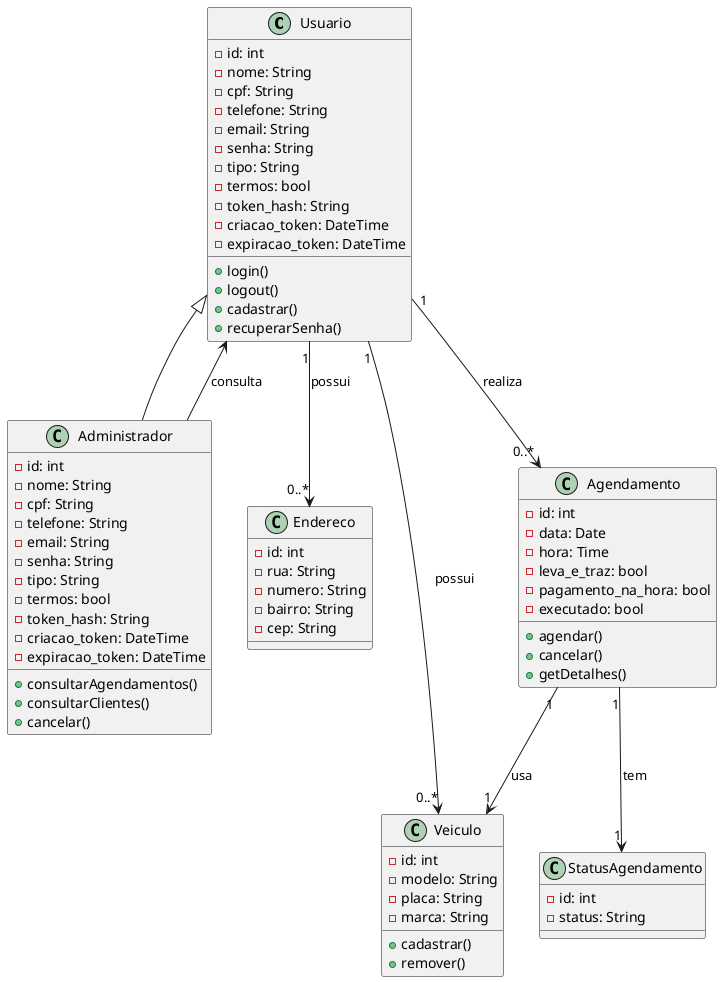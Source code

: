 @startuml

' ====== CLASSE BASE ======
class Usuario {
  -id: int
  -nome: String
  -cpf: String
  -telefone: String
  -email: String
  -senha: String
  -tipo: String
  -termos: bool
  -token_hash: String
  -criacao_token: DateTime
  -expiracao_token: DateTime

  +login()
  +logout()
  +cadastrar()
  +recuperarSenha()
}

' ====== HERANÇA ======
class Administrador {
  -id: int
  -nome: String
  -cpf: String
  -telefone: String
  -email: String
  -senha: String
  -tipo: String
  -termos: bool
  -token_hash: String
  -criacao_token: DateTime
  -expiracao_token: DateTime

  +consultarAgendamentos()
  +consultarClientes()
  +cancelar()
}

Usuario <|-- Administrador

' ====== DEMAIS CLASSES ======

class Endereco {
  -id: int
  -rua: String
  -numero: String
  -bairro: String
  -cep: String
}

class Veiculo {
  -id: int
  -modelo: String
  -placa: String
  -marca: String

  +cadastrar()
  +remover()
}

class Agendamento {
  -id: int
  -data: Date
  -hora: Time
  -leva_e_traz: bool
  -pagamento_na_hora: bool
  -executado: bool

  +agendar()
  +cancelar()
  +getDetalhes()
}

class StatusAgendamento {
  -id: int
  -status: String
}

' ====== RELACIONAMENTOS ======

Usuario "1" --> "0..*" Endereco : possui
Usuario "1" --> "0..*" Veiculo : possui
Usuario "1" --> "0..*" Agendamento : realiza

Agendamento "1" --> "1" Veiculo : usa
Agendamento "1" --> "1" StatusAgendamento : tem


Administrador --> Usuario : consulta

@enduml